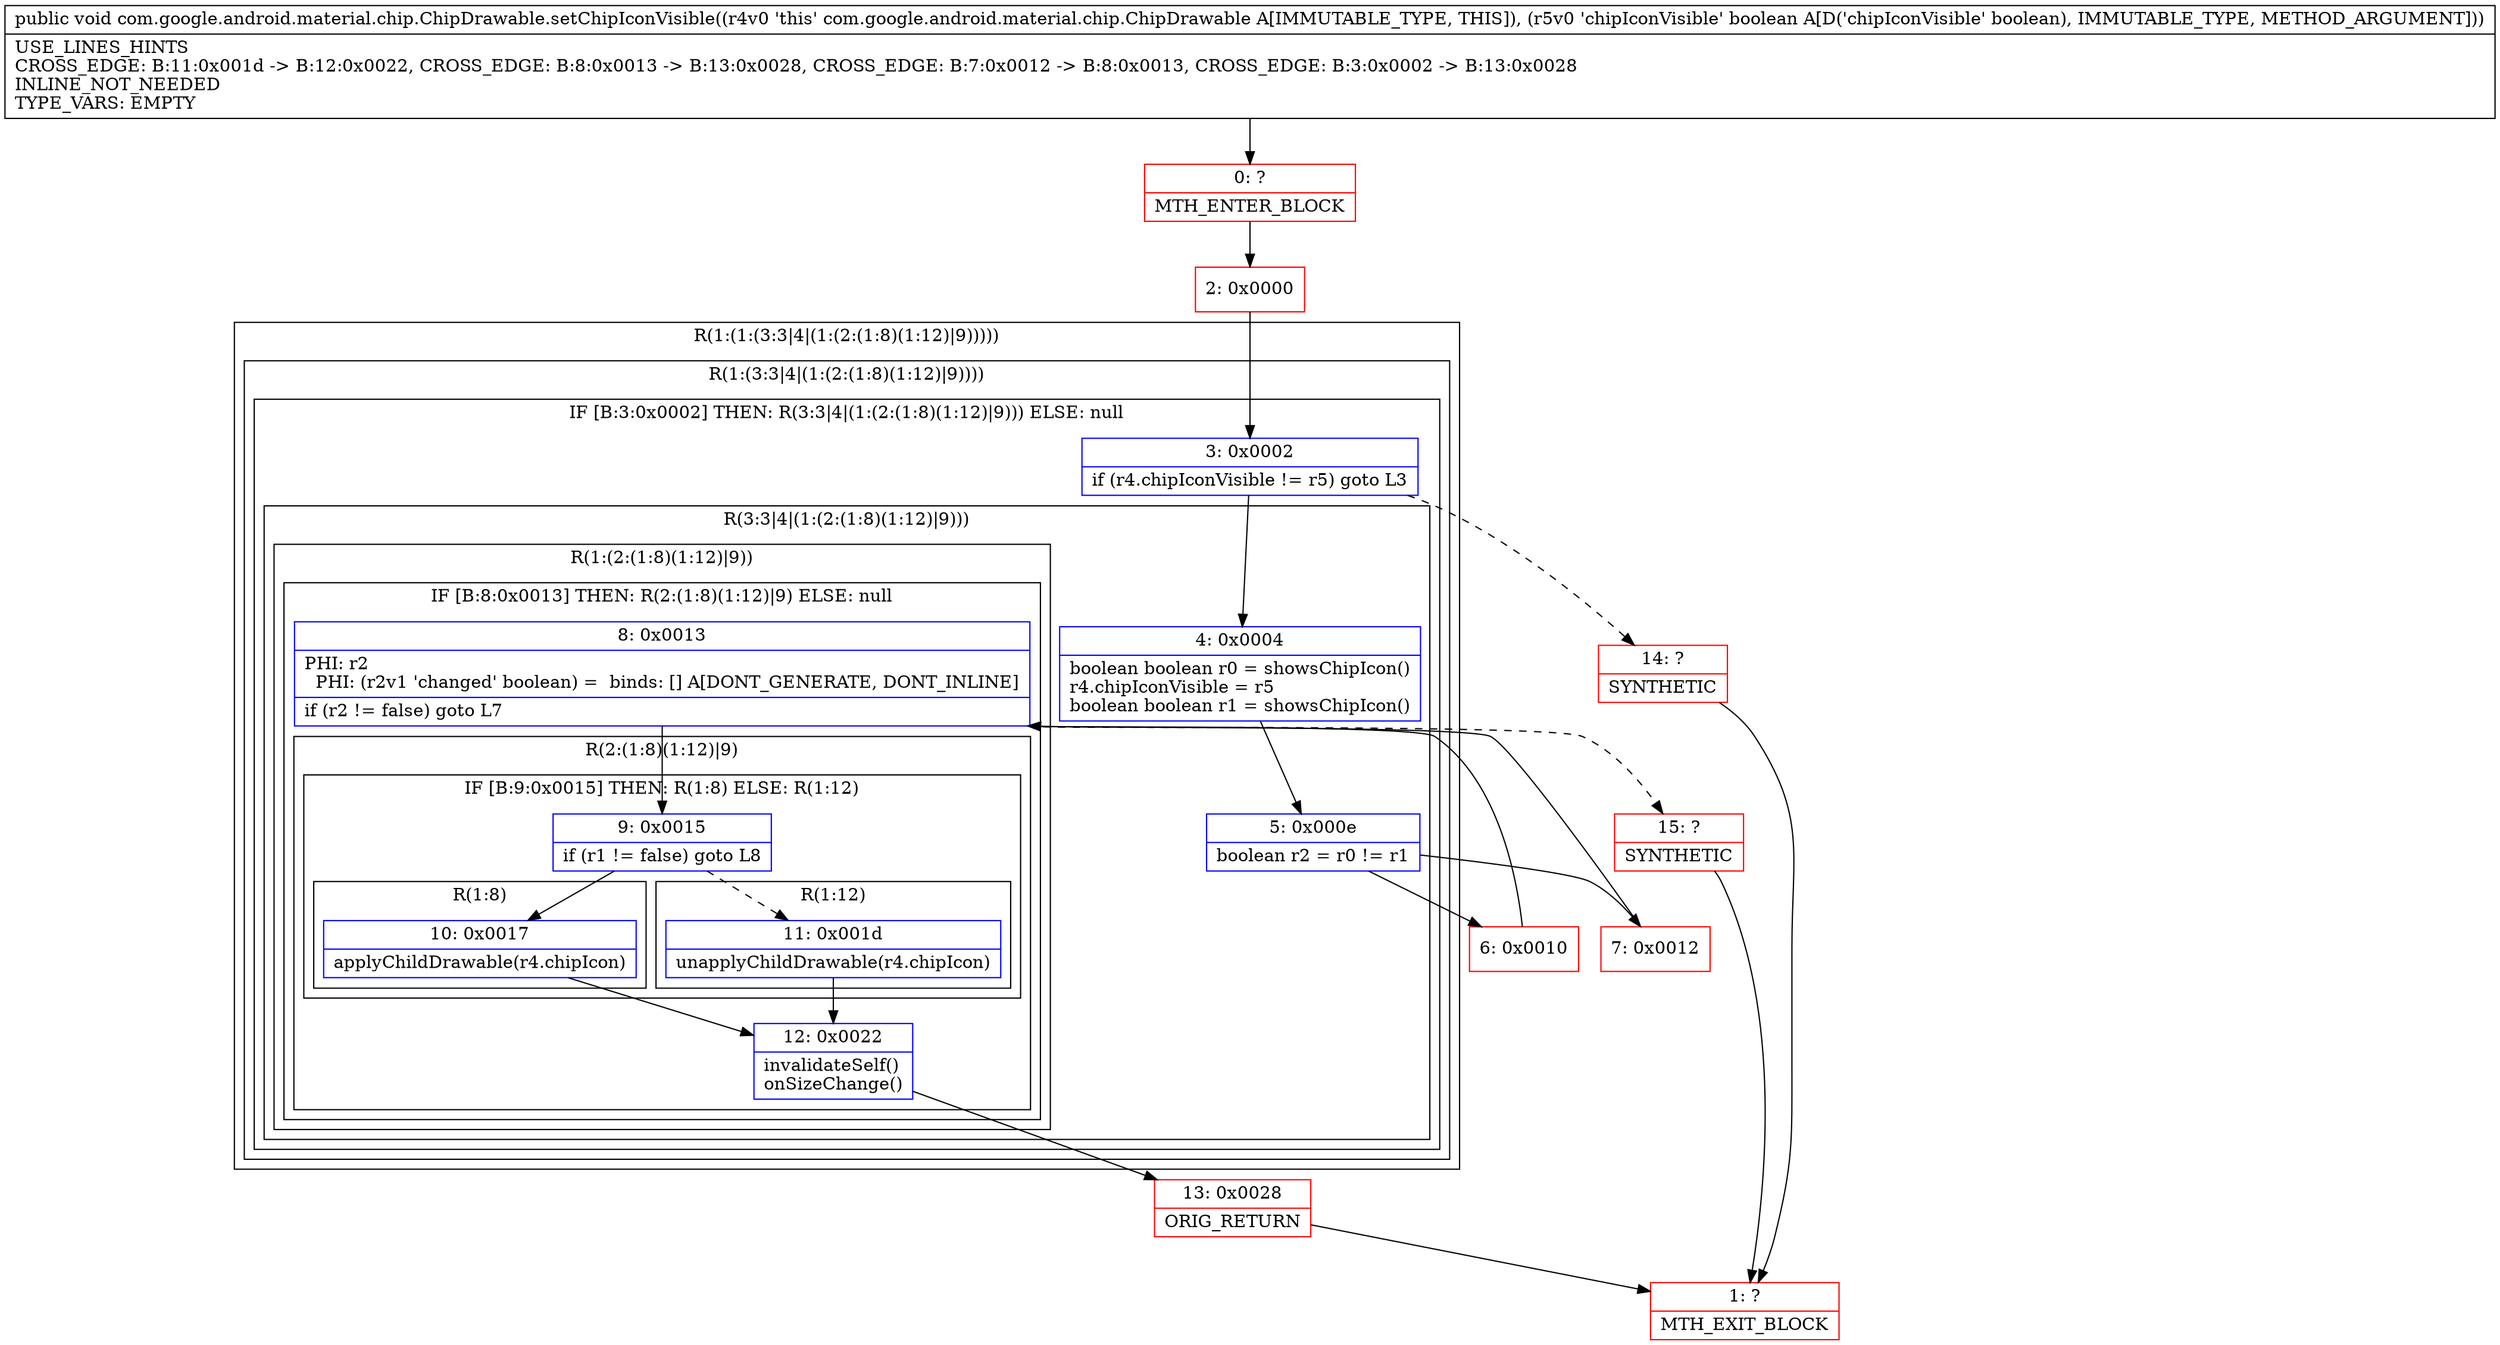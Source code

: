 digraph "CFG forcom.google.android.material.chip.ChipDrawable.setChipIconVisible(Z)V" {
subgraph cluster_Region_101410526 {
label = "R(1:(1:(3:3|4|(1:(2:(1:8)(1:12)|9)))))";
node [shape=record,color=blue];
subgraph cluster_Region_1923108873 {
label = "R(1:(3:3|4|(1:(2:(1:8)(1:12)|9))))";
node [shape=record,color=blue];
subgraph cluster_IfRegion_2022430574 {
label = "IF [B:3:0x0002] THEN: R(3:3|4|(1:(2:(1:8)(1:12)|9))) ELSE: null";
node [shape=record,color=blue];
Node_3 [shape=record,label="{3\:\ 0x0002|if (r4.chipIconVisible != r5) goto L3\l}"];
subgraph cluster_Region_850961538 {
label = "R(3:3|4|(1:(2:(1:8)(1:12)|9)))";
node [shape=record,color=blue];
Node_4 [shape=record,label="{4\:\ 0x0004|boolean boolean r0 = showsChipIcon()\lr4.chipIconVisible = r5\lboolean boolean r1 = showsChipIcon()\l}"];
Node_5 [shape=record,label="{5\:\ 0x000e|boolean r2 = r0 != r1\l}"];
subgraph cluster_Region_424082740 {
label = "R(1:(2:(1:8)(1:12)|9))";
node [shape=record,color=blue];
subgraph cluster_IfRegion_544149341 {
label = "IF [B:8:0x0013] THEN: R(2:(1:8)(1:12)|9) ELSE: null";
node [shape=record,color=blue];
Node_8 [shape=record,label="{8\:\ 0x0013|PHI: r2 \l  PHI: (r2v1 'changed' boolean) =  binds: [] A[DONT_GENERATE, DONT_INLINE]\l|if (r2 != false) goto L7\l}"];
subgraph cluster_Region_1151747412 {
label = "R(2:(1:8)(1:12)|9)";
node [shape=record,color=blue];
subgraph cluster_IfRegion_364369184 {
label = "IF [B:9:0x0015] THEN: R(1:8) ELSE: R(1:12)";
node [shape=record,color=blue];
Node_9 [shape=record,label="{9\:\ 0x0015|if (r1 != false) goto L8\l}"];
subgraph cluster_Region_888567249 {
label = "R(1:8)";
node [shape=record,color=blue];
Node_10 [shape=record,label="{10\:\ 0x0017|applyChildDrawable(r4.chipIcon)\l}"];
}
subgraph cluster_Region_308339846 {
label = "R(1:12)";
node [shape=record,color=blue];
Node_11 [shape=record,label="{11\:\ 0x001d|unapplyChildDrawable(r4.chipIcon)\l}"];
}
}
Node_12 [shape=record,label="{12\:\ 0x0022|invalidateSelf()\lonSizeChange()\l}"];
}
}
}
}
}
}
}
Node_0 [shape=record,color=red,label="{0\:\ ?|MTH_ENTER_BLOCK\l}"];
Node_2 [shape=record,color=red,label="{2\:\ 0x0000}"];
Node_6 [shape=record,color=red,label="{6\:\ 0x0010}"];
Node_13 [shape=record,color=red,label="{13\:\ 0x0028|ORIG_RETURN\l}"];
Node_1 [shape=record,color=red,label="{1\:\ ?|MTH_EXIT_BLOCK\l}"];
Node_15 [shape=record,color=red,label="{15\:\ ?|SYNTHETIC\l}"];
Node_7 [shape=record,color=red,label="{7\:\ 0x0012}"];
Node_14 [shape=record,color=red,label="{14\:\ ?|SYNTHETIC\l}"];
MethodNode[shape=record,label="{public void com.google.android.material.chip.ChipDrawable.setChipIconVisible((r4v0 'this' com.google.android.material.chip.ChipDrawable A[IMMUTABLE_TYPE, THIS]), (r5v0 'chipIconVisible' boolean A[D('chipIconVisible' boolean), IMMUTABLE_TYPE, METHOD_ARGUMENT]))  | USE_LINES_HINTS\lCROSS_EDGE: B:11:0x001d \-\> B:12:0x0022, CROSS_EDGE: B:8:0x0013 \-\> B:13:0x0028, CROSS_EDGE: B:7:0x0012 \-\> B:8:0x0013, CROSS_EDGE: B:3:0x0002 \-\> B:13:0x0028\lINLINE_NOT_NEEDED\lTYPE_VARS: EMPTY\l}"];
MethodNode -> Node_0;Node_3 -> Node_4;
Node_3 -> Node_14[style=dashed];
Node_4 -> Node_5;
Node_5 -> Node_6;
Node_5 -> Node_7;
Node_8 -> Node_9;
Node_8 -> Node_15[style=dashed];
Node_9 -> Node_10;
Node_9 -> Node_11[style=dashed];
Node_10 -> Node_12;
Node_11 -> Node_12;
Node_12 -> Node_13;
Node_0 -> Node_2;
Node_2 -> Node_3;
Node_6 -> Node_8;
Node_13 -> Node_1;
Node_15 -> Node_1;
Node_7 -> Node_8;
Node_14 -> Node_1;
}

